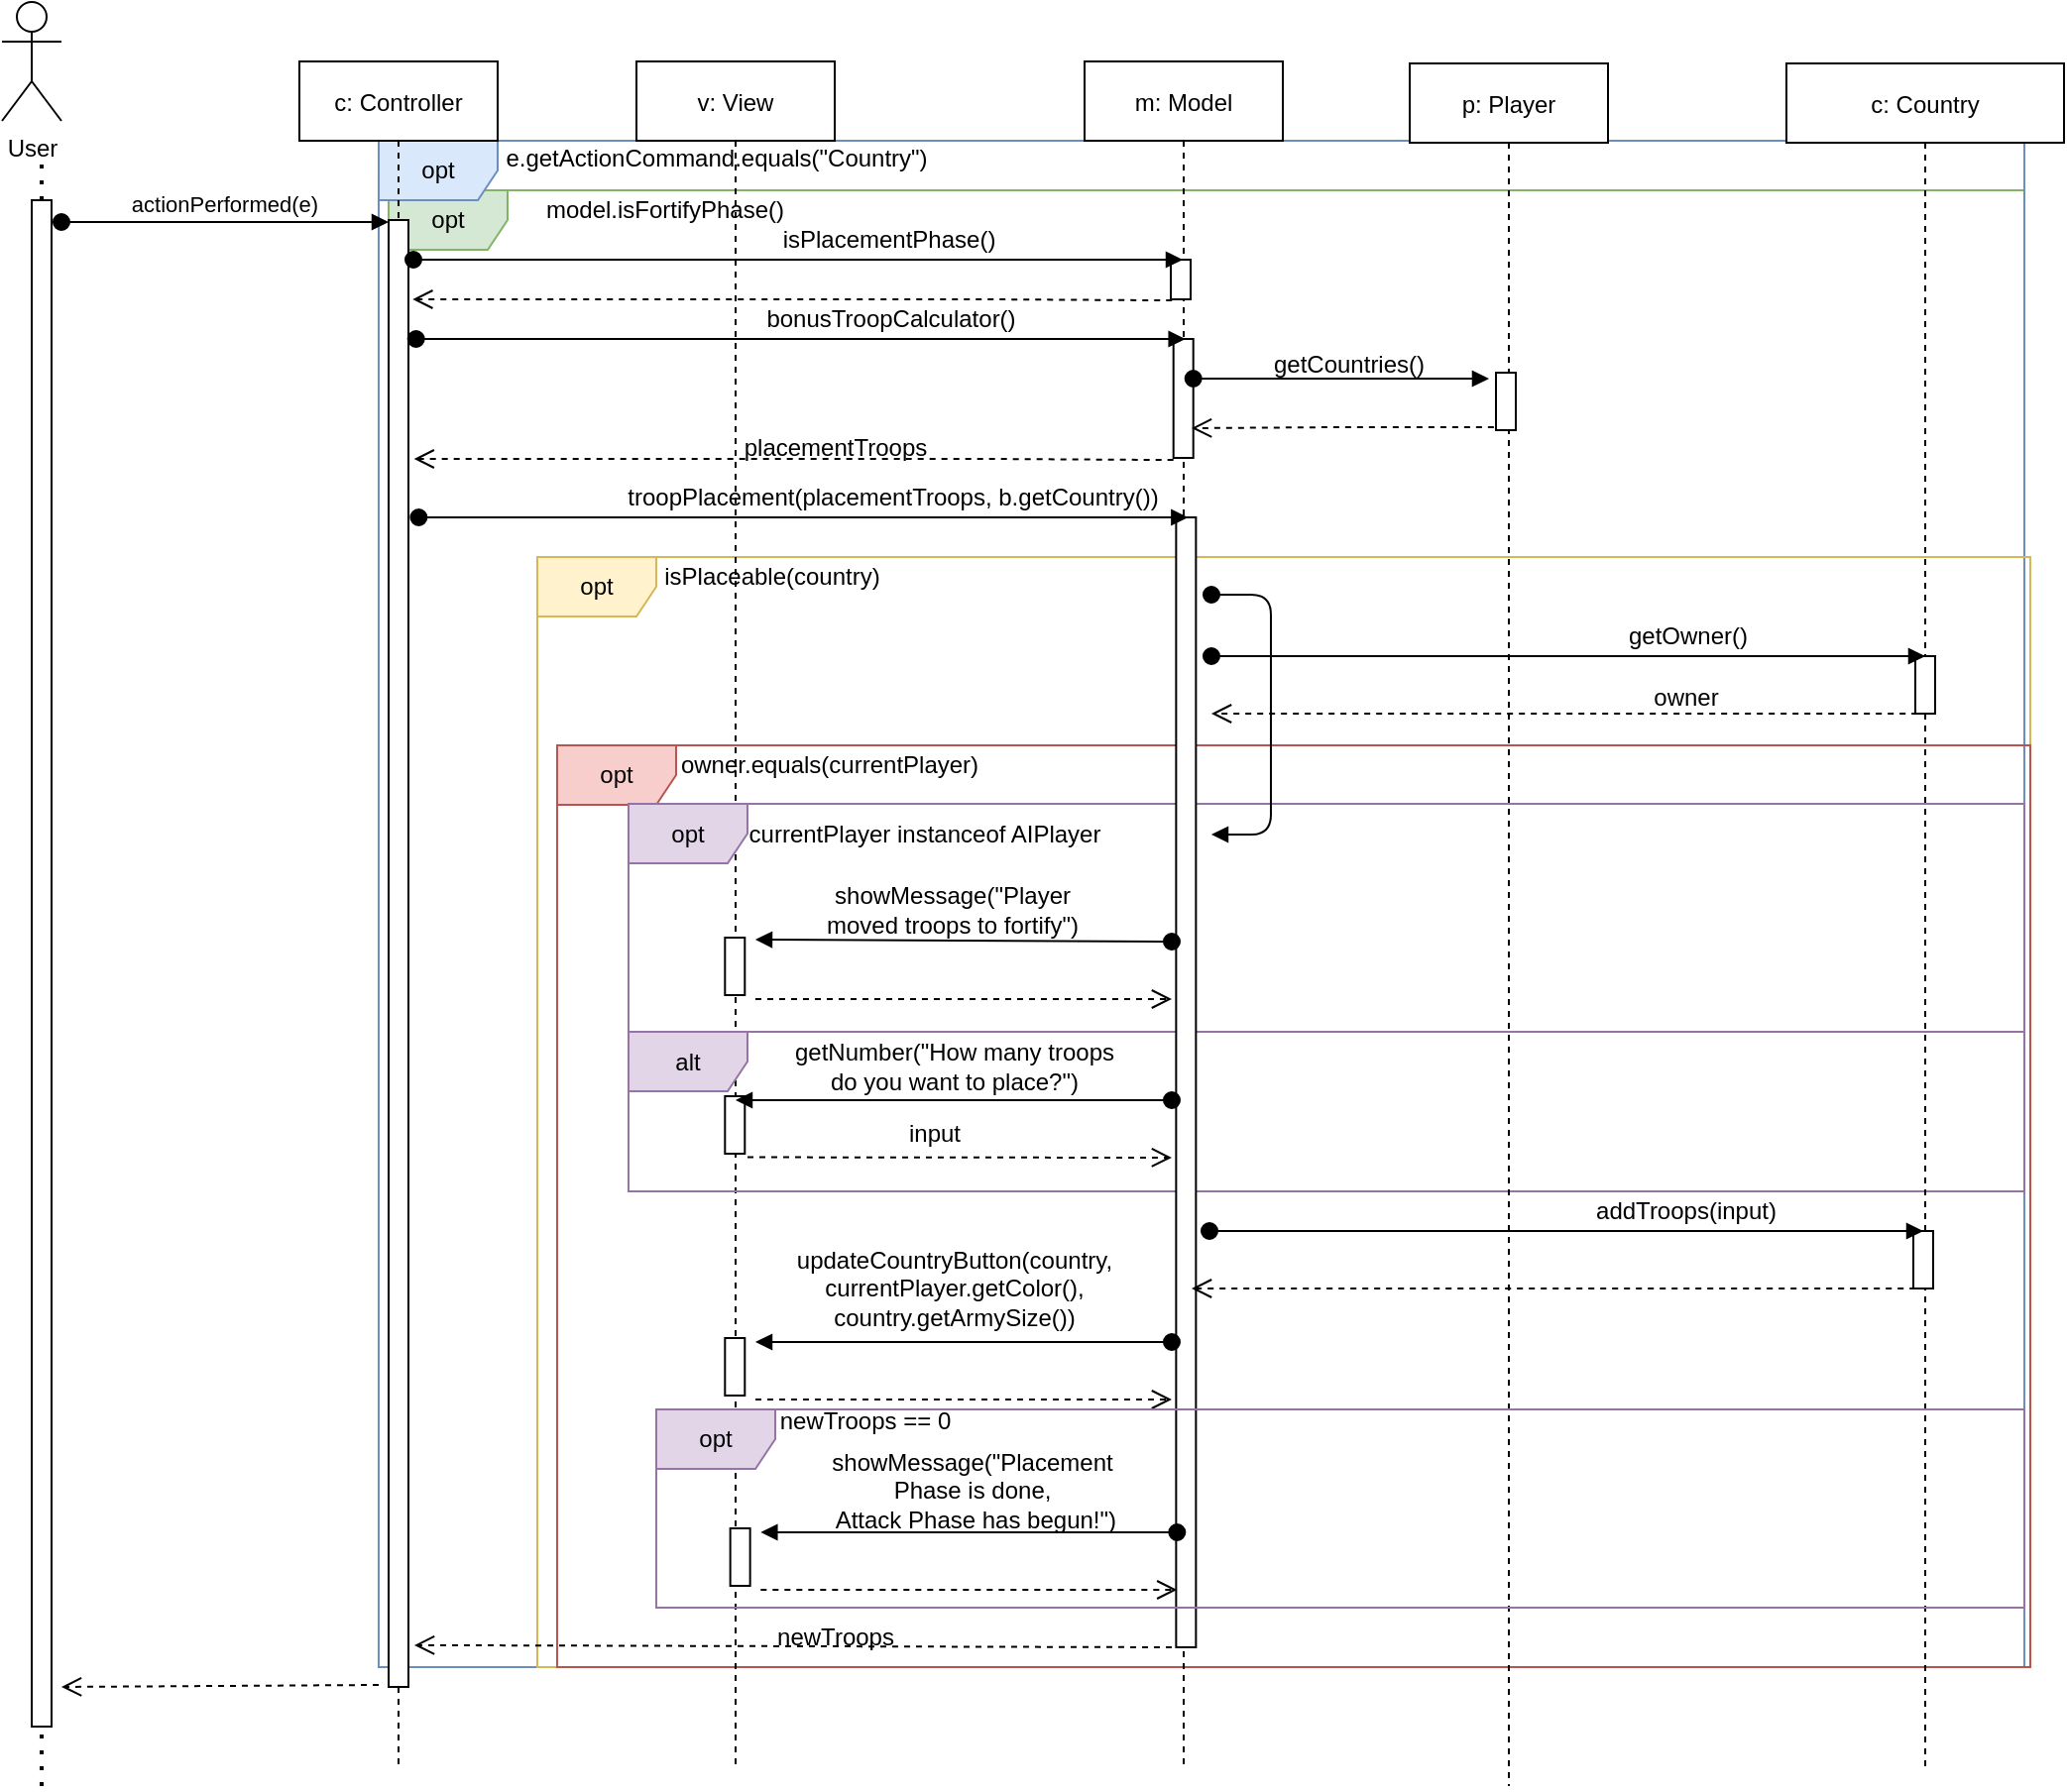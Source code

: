 <mxfile version="13.10.1" type="device"><diagram id="kgpKYQtTHZ0yAKxKKP6v" name="Page-1"><mxGraphModel dx="1422" dy="-1756" grid="1" gridSize="10" guides="1" tooltips="1" connect="1" arrows="1" fold="1" page="1" pageScale="1" pageWidth="1100" pageHeight="850" math="0" shadow="0"><root><mxCell id="0"/><mxCell id="1" parent="0"/><mxCell id="M1NLoPeebxzdTnUPTrrY-69" value="opt" style="shape=umlFrame;whiteSpace=wrap;html=1;fillColor=#d5e8d4;strokeColor=#82b366;" parent="1" vertex="1"><mxGeometry x="204.99" y="2655" width="825" height="745" as="geometry"/></mxCell><mxCell id="M1NLoPeebxzdTnUPTrrY-70" value="opt" style="shape=umlFrame;whiteSpace=wrap;html=1;fillColor=#dae8fc;strokeColor=#6c8ebf;" parent="1" vertex="1"><mxGeometry x="199.99" y="2630" width="830" height="770" as="geometry"/></mxCell><mxCell id="M1NLoPeebxzdTnUPTrrY-1" value="opt" style="shape=umlFrame;whiteSpace=wrap;html=1;fillColor=#fff2cc;strokeColor=#d6b656;" parent="1" vertex="1"><mxGeometry x="279.99" y="2840" width="753" height="560" as="geometry"/></mxCell><mxCell id="M1NLoPeebxzdTnUPTrrY-2" value="owner.equals(currentPlayer)" style="text;html=1;align=center;verticalAlign=middle;resizable=0;points=[];autosize=1;" parent="1" vertex="1"><mxGeometry x="341.99" y="2935" width="170" height="20" as="geometry"/></mxCell><mxCell id="M1NLoPeebxzdTnUPTrrY-3" value="opt" style="shape=umlFrame;whiteSpace=wrap;html=1;fillColor=#f8cecc;strokeColor=#b85450;" parent="1" vertex="1"><mxGeometry x="289.99" y="2935" width="743" height="465" as="geometry"/></mxCell><mxCell id="M1NLoPeebxzdTnUPTrrY-4" value="v: View" style="shape=umlLifeline;perimeter=lifelinePerimeter;container=1;collapsible=0;recursiveResize=0;rounded=0;shadow=0;strokeWidth=1;" parent="1" vertex="1"><mxGeometry x="330" y="2590" width="100" height="860" as="geometry"/></mxCell><mxCell id="M1NLoPeebxzdTnUPTrrY-5" value="" style="points=[];perimeter=orthogonalPerimeter;rounded=0;shadow=0;strokeWidth=1;" parent="M1NLoPeebxzdTnUPTrrY-4" vertex="1"><mxGeometry x="44.65" y="442" width="10" height="29" as="geometry"/></mxCell><mxCell id="M1NLoPeebxzdTnUPTrrY-6" value="" style="html=1;verticalAlign=bottom;endArrow=open;dashed=1;endSize=8;exitX=0.56;exitY=0.614;exitDx=0;exitDy=0;exitPerimeter=0;" parent="1" edge="1"><mxGeometry x="-0.06" relative="1" as="geometry"><mxPoint x="386" y="3142.78" as="sourcePoint"/><mxPoint x="599.99" y="3143" as="targetPoint"/><mxPoint as="offset"/><Array as="points"/></mxGeometry></mxCell><mxCell id="M1NLoPeebxzdTnUPTrrY-7" value="alt" style="shape=umlFrame;whiteSpace=wrap;html=1;fillColor=#e1d5e7;strokeColor=#9673a6;" parent="1" vertex="1"><mxGeometry x="325.99" y="3079.5" width="704" height="80.5" as="geometry"/></mxCell><mxCell id="M1NLoPeebxzdTnUPTrrY-8" value="opt" style="shape=umlFrame;whiteSpace=wrap;html=1;fillColor=#e1d5e7;strokeColor=#9673a6;" parent="1" vertex="1"><mxGeometry x="325.99" y="2964.5" width="704" height="115" as="geometry"/></mxCell><mxCell id="M1NLoPeebxzdTnUPTrrY-9" value="c: Controller" style="shape=umlLifeline;perimeter=lifelinePerimeter;container=1;collapsible=0;recursiveResize=0;rounded=0;shadow=0;strokeWidth=1;" parent="1" vertex="1"><mxGeometry x="160" y="2590" width="99.99" height="860" as="geometry"/></mxCell><mxCell id="M1NLoPeebxzdTnUPTrrY-10" value="" style="points=[];perimeter=orthogonalPerimeter;rounded=0;shadow=0;strokeWidth=1;" parent="M1NLoPeebxzdTnUPTrrY-9" vertex="1"><mxGeometry x="45" y="80" width="10" height="740" as="geometry"/></mxCell><mxCell id="M1NLoPeebxzdTnUPTrrY-11" value="currentPlayer instanceof AIPlayer" style="text;html=1;align=center;verticalAlign=middle;resizable=0;points=[];autosize=1;" parent="M1NLoPeebxzdTnUPTrrY-9" vertex="1"><mxGeometry x="219.99" y="380" width="190" height="20" as="geometry"/></mxCell><mxCell id="M1NLoPeebxzdTnUPTrrY-12" value="User" style="shape=umlActor;verticalLabelPosition=bottom;verticalAlign=top;html=1;" parent="1" vertex="1"><mxGeometry x="10.0" y="2560" width="30" height="60" as="geometry"/></mxCell><mxCell id="M1NLoPeebxzdTnUPTrrY-13" value="m: Model" style="shape=umlLifeline;perimeter=lifelinePerimeter;container=1;collapsible=0;recursiveResize=0;rounded=0;shadow=0;strokeWidth=1;" parent="1" vertex="1"><mxGeometry x="556" y="2590" width="100" height="860" as="geometry"/></mxCell><mxCell id="M1NLoPeebxzdTnUPTrrY-14" value="" style="points=[];perimeter=orthogonalPerimeter;rounded=0;shadow=0;strokeWidth=1;" parent="M1NLoPeebxzdTnUPTrrY-13" vertex="1"><mxGeometry x="43.5" y="100" width="10" height="20" as="geometry"/></mxCell><mxCell id="M1NLoPeebxzdTnUPTrrY-15" value="" style="endArrow=none;dashed=1;html=1;dashPattern=1 3;strokeWidth=2;" parent="1" source="M1NLoPeebxzdTnUPTrrY-16" edge="1"><mxGeometry width="50" height="50" relative="1" as="geometry"><mxPoint x="30.0" y="3040" as="sourcePoint"/><mxPoint x="30.0" y="2640" as="targetPoint"/></mxGeometry></mxCell><mxCell id="M1NLoPeebxzdTnUPTrrY-16" value="" style="points=[];perimeter=orthogonalPerimeter;rounded=0;shadow=0;strokeWidth=1;" parent="1" vertex="1"><mxGeometry x="25.0" y="2660" width="10" height="770" as="geometry"/></mxCell><mxCell id="M1NLoPeebxzdTnUPTrrY-17" value="" style="verticalAlign=bottom;startArrow=oval;endArrow=block;startSize=8;shadow=0;strokeWidth=1;" parent="1" target="M1NLoPeebxzdTnUPTrrY-13" edge="1"><mxGeometry relative="1" as="geometry"><mxPoint x="217.5" y="2690" as="sourcePoint"/><mxPoint x="392.5" y="2690" as="targetPoint"/></mxGeometry></mxCell><mxCell id="M1NLoPeebxzdTnUPTrrY-18" value="" style="html=1;verticalAlign=bottom;endArrow=open;dashed=1;endSize=8;" parent="1" edge="1"><mxGeometry x="-0.06" relative="1" as="geometry"><mxPoint x="199.99" y="3409" as="sourcePoint"/><mxPoint x="39.99" y="3410" as="targetPoint"/><mxPoint as="offset"/><Array as="points"/></mxGeometry></mxCell><mxCell id="M1NLoPeebxzdTnUPTrrY-19" value="actionPerformed(e)" style="verticalAlign=bottom;startArrow=oval;endArrow=block;startSize=8;shadow=0;strokeWidth=1;" parent="1" target="M1NLoPeebxzdTnUPTrrY-10" edge="1"><mxGeometry relative="1" as="geometry"><mxPoint x="39.99" y="2671" as="sourcePoint"/></mxGeometry></mxCell><mxCell id="M1NLoPeebxzdTnUPTrrY-20" value="e.getActionCommand.equals(&quot;Country&quot;)" style="text;html=1;align=center;verticalAlign=middle;resizable=0;points=[];autosize=1;" parent="1" vertex="1"><mxGeometry x="254.99" y="2629" width="230" height="20" as="geometry"/></mxCell><mxCell id="M1NLoPeebxzdTnUPTrrY-21" value="isPlacementPhase()" style="text;html=1;align=center;verticalAlign=middle;resizable=0;points=[];autosize=1;" parent="1" vertex="1"><mxGeometry x="396.99" y="2670" width="120" height="20" as="geometry"/></mxCell><mxCell id="M1NLoPeebxzdTnUPTrrY-22" value="p: Player" style="shape=umlLifeline;perimeter=lifelinePerimeter;container=1;collapsible=0;recursiveResize=0;rounded=0;shadow=0;strokeWidth=1;" parent="1" vertex="1"><mxGeometry x="720" y="2591" width="100" height="869" as="geometry"/></mxCell><mxCell id="M1NLoPeebxzdTnUPTrrY-23" value="" style="points=[];perimeter=orthogonalPerimeter;rounded=0;shadow=0;strokeWidth=1;" parent="M1NLoPeebxzdTnUPTrrY-22" vertex="1"><mxGeometry x="43.5" y="156" width="10" height="29" as="geometry"/></mxCell><mxCell id="M1NLoPeebxzdTnUPTrrY-24" value="model.isFortifyPhase()" style="text;html=1;align=center;verticalAlign=middle;resizable=0;points=[];autosize=1;" parent="1" vertex="1"><mxGeometry x="274.25" y="2655" width="140" height="20" as="geometry"/></mxCell><mxCell id="M1NLoPeebxzdTnUPTrrY-25" value="" style="html=1;verticalAlign=bottom;endArrow=open;dashed=1;endSize=8;exitX=0.43;exitY=0.5;exitDx=0;exitDy=0;exitPerimeter=0;" parent="1" edge="1"><mxGeometry x="-0.06" relative="1" as="geometry"><mxPoint x="600.12" y="2710.56" as="sourcePoint"/><mxPoint x="217.12" y="2710.0" as="targetPoint"/><mxPoint as="offset"/><Array as="points"><mxPoint x="507.62" y="2710"/></Array></mxGeometry></mxCell><mxCell id="M1NLoPeebxzdTnUPTrrY-26" value="" style="points=[];perimeter=orthogonalPerimeter;rounded=0;shadow=0;strokeWidth=1;" parent="1" vertex="1"><mxGeometry x="600.84" y="2730" width="10" height="60" as="geometry"/></mxCell><mxCell id="M1NLoPeebxzdTnUPTrrY-27" value="" style="verticalAlign=bottom;startArrow=oval;endArrow=block;startSize=8;shadow=0;strokeWidth=1;" parent="1" edge="1"><mxGeometry relative="1" as="geometry"><mxPoint x="218.84" y="2730" as="sourcePoint"/><mxPoint x="606.84" y="2730" as="targetPoint"/></mxGeometry></mxCell><mxCell id="M1NLoPeebxzdTnUPTrrY-28" value="" style="html=1;verticalAlign=bottom;endArrow=open;dashed=1;endSize=8;exitX=0.43;exitY=0.5;exitDx=0;exitDy=0;exitPerimeter=0;" parent="1" edge="1"><mxGeometry x="-0.06" relative="1" as="geometry"><mxPoint x="600.84" y="2791.06" as="sourcePoint"/><mxPoint x="217.84" y="2790.5" as="targetPoint"/><mxPoint as="offset"/><Array as="points"><mxPoint x="508.34" y="2790.5"/></Array></mxGeometry></mxCell><mxCell id="M1NLoPeebxzdTnUPTrrY-29" value="bonusTroopCalculator()" style="text;html=1;align=center;verticalAlign=middle;resizable=0;points=[];autosize=1;" parent="1" vertex="1"><mxGeometry x="387.99" y="2710" width="140" height="20" as="geometry"/></mxCell><mxCell id="M1NLoPeebxzdTnUPTrrY-30" value="" style="points=[];perimeter=orthogonalPerimeter;rounded=0;shadow=0;strokeWidth=1;" parent="1" vertex="1"><mxGeometry x="602.18" y="2820" width="10" height="570" as="geometry"/></mxCell><mxCell id="M1NLoPeebxzdTnUPTrrY-31" value="" style="verticalAlign=bottom;startArrow=oval;endArrow=block;startSize=8;shadow=0;strokeWidth=1;" parent="1" edge="1"><mxGeometry relative="1" as="geometry"><mxPoint x="220.18" y="2820" as="sourcePoint"/><mxPoint x="608.18" y="2820" as="targetPoint"/></mxGeometry></mxCell><mxCell id="M1NLoPeebxzdTnUPTrrY-32" value="troopPlacement(placementTroops, b.getCountry())" style="text;html=1;align=center;verticalAlign=middle;resizable=0;points=[];autosize=1;" parent="1" vertex="1"><mxGeometry x="319.33" y="2800" width="280" height="20" as="geometry"/></mxCell><mxCell id="M1NLoPeebxzdTnUPTrrY-33" value="placementTroops" style="text;html=1;align=center;verticalAlign=middle;resizable=0;points=[];autosize=1;" parent="1" vertex="1"><mxGeometry x="375.37" y="2775" width="110" height="20" as="geometry"/></mxCell><mxCell id="M1NLoPeebxzdTnUPTrrY-34" value="" style="verticalAlign=bottom;startArrow=oval;endArrow=block;startSize=8;shadow=0;strokeWidth=1;" parent="1" edge="1"><mxGeometry relative="1" as="geometry"><mxPoint x="610.84" y="2750" as="sourcePoint"/><mxPoint x="759.99" y="2750" as="targetPoint"/></mxGeometry></mxCell><mxCell id="M1NLoPeebxzdTnUPTrrY-35" value="getCountries()" style="text;html=1;align=center;verticalAlign=middle;resizable=0;points=[];autosize=1;" parent="1" vertex="1"><mxGeometry x="644" y="2733" width="90" height="20" as="geometry"/></mxCell><mxCell id="M1NLoPeebxzdTnUPTrrY-36" value="" style="html=1;verticalAlign=bottom;endArrow=open;dashed=1;endSize=8;" parent="1" edge="1"><mxGeometry x="-0.06" relative="1" as="geometry"><mxPoint x="762.43" y="2774.5" as="sourcePoint"/><mxPoint x="609.99" y="2775" as="targetPoint"/><mxPoint as="offset"/><Array as="points"><mxPoint x="682.93" y="2774.5"/></Array></mxGeometry></mxCell><mxCell id="M1NLoPeebxzdTnUPTrrY-37" value="" style="verticalAlign=bottom;startArrow=oval;endArrow=block;startSize=8;shadow=0;strokeWidth=1;" parent="1" edge="1"><mxGeometry relative="1" as="geometry"><mxPoint x="619.99" y="2859" as="sourcePoint"/><mxPoint x="619.99" y="2980" as="targetPoint"/><Array as="points"><mxPoint x="649.99" y="2859"/><mxPoint x="649.99" y="2980"/></Array></mxGeometry></mxCell><mxCell id="M1NLoPeebxzdTnUPTrrY-38" value="isPlaceable(country)" style="text;html=1;align=center;verticalAlign=middle;resizable=0;points=[];autosize=1;" parent="1" vertex="1"><mxGeometry x="338.2" y="2840" width="120" height="20" as="geometry"/></mxCell><mxCell id="M1NLoPeebxzdTnUPTrrY-39" value="c: Country" style="shape=umlLifeline;perimeter=lifelinePerimeter;container=0;collapsible=0;recursiveResize=0;rounded=0;shadow=0;strokeWidth=1;" parent="1" vertex="1"><mxGeometry x="909.99" y="2591" width="140" height="859" as="geometry"/></mxCell><mxCell id="M1NLoPeebxzdTnUPTrrY-40" value="" style="points=[];perimeter=orthogonalPerimeter;rounded=0;shadow=0;strokeWidth=1;" parent="1" vertex="1"><mxGeometry x="974.99" y="2890" width="10" height="29" as="geometry"/></mxCell><mxCell id="M1NLoPeebxzdTnUPTrrY-41" value="getOwner()" style="text;html=1;align=center;verticalAlign=middle;resizable=0;points=[];autosize=1;" parent="1" vertex="1"><mxGeometry x="820" y="2870" width="80" height="20" as="geometry"/></mxCell><mxCell id="M1NLoPeebxzdTnUPTrrY-42" value="" style="verticalAlign=bottom;startArrow=oval;endArrow=block;startSize=8;shadow=0;strokeWidth=1;" parent="1" edge="1"><mxGeometry relative="1" as="geometry"><mxPoint x="619.99" y="2890" as="sourcePoint"/><mxPoint x="979.99" y="2890" as="targetPoint"/></mxGeometry></mxCell><mxCell id="M1NLoPeebxzdTnUPTrrY-43" value="" style="html=1;verticalAlign=bottom;endArrow=open;dashed=1;endSize=8;" parent="1" edge="1"><mxGeometry x="-0.06" relative="1" as="geometry"><mxPoint x="982.09" y="2919" as="sourcePoint"/><mxPoint x="619.99" y="2919" as="targetPoint"/><mxPoint as="offset"/><Array as="points"><mxPoint x="902.59" y="2919"/></Array></mxGeometry></mxCell><mxCell id="M1NLoPeebxzdTnUPTrrY-44" value="owner" style="text;html=1;align=center;verticalAlign=middle;resizable=0;points=[];autosize=1;" parent="1" vertex="1"><mxGeometry x="833.99" y="2900.5" width="50" height="20" as="geometry"/></mxCell><mxCell id="M1NLoPeebxzdTnUPTrrY-45" value="" style="verticalAlign=bottom;startArrow=oval;endArrow=block;startSize=8;shadow=0;strokeWidth=1;" parent="1" edge="1"><mxGeometry relative="1" as="geometry"><mxPoint x="599.99" y="3034" as="sourcePoint"/><mxPoint x="389.99" y="3033" as="targetPoint"/></mxGeometry></mxCell><mxCell id="M1NLoPeebxzdTnUPTrrY-46" value="showMessage(&quot;Player &lt;br&gt;moved troops to fortify&quot;)" style="text;html=1;align=center;verticalAlign=middle;resizable=0;points=[];autosize=1;" parent="1" vertex="1"><mxGeometry x="418.66" y="3003" width="140" height="30" as="geometry"/></mxCell><mxCell id="M1NLoPeebxzdTnUPTrrY-47" value="" style="html=1;verticalAlign=bottom;endArrow=open;dashed=1;endSize=8;" parent="1" edge="1"><mxGeometry x="-0.06" relative="1" as="geometry"><mxPoint x="389.99" y="3063" as="sourcePoint"/><mxPoint x="599.99" y="3063" as="targetPoint"/><mxPoint as="offset"/><Array as="points"/></mxGeometry></mxCell><mxCell id="M1NLoPeebxzdTnUPTrrY-48" value="" style="points=[];perimeter=orthogonalPerimeter;rounded=0;shadow=0;strokeWidth=1;" parent="1" vertex="1"><mxGeometry x="374.65" y="3112" width="10" height="29" as="geometry"/></mxCell><mxCell id="M1NLoPeebxzdTnUPTrrY-49" value="" style="verticalAlign=bottom;startArrow=oval;endArrow=block;startSize=8;shadow=0;strokeWidth=1;" parent="1" edge="1"><mxGeometry relative="1" as="geometry"><mxPoint x="599.99" y="3114" as="sourcePoint"/><mxPoint x="379.99" y="3114" as="targetPoint"/></mxGeometry></mxCell><mxCell id="M1NLoPeebxzdTnUPTrrY-50" value="getNumber(&quot;How many troops &lt;br&gt;do you want to place?&quot;)" style="text;html=1;align=center;verticalAlign=middle;resizable=0;points=[];autosize=1;" parent="1" vertex="1"><mxGeometry x="399.99" y="3082" width="180" height="30" as="geometry"/></mxCell><mxCell id="M1NLoPeebxzdTnUPTrrY-51" value="input" style="text;html=1;align=center;verticalAlign=middle;resizable=0;points=[];autosize=1;" parent="1" vertex="1"><mxGeometry x="459.99" y="3121" width="40" height="20" as="geometry"/></mxCell><mxCell id="M1NLoPeebxzdTnUPTrrY-52" value="" style="points=[];perimeter=orthogonalPerimeter;rounded=0;shadow=0;strokeWidth=1;" parent="1" vertex="1"><mxGeometry x="974" y="3180" width="10" height="29" as="geometry"/></mxCell><mxCell id="M1NLoPeebxzdTnUPTrrY-53" value="addTroops(input)" style="text;html=1;align=center;verticalAlign=middle;resizable=0;points=[];autosize=1;" parent="1" vertex="1"><mxGeometry x="804.01" y="3160" width="110" height="20" as="geometry"/></mxCell><mxCell id="M1NLoPeebxzdTnUPTrrY-54" value="" style="verticalAlign=bottom;startArrow=oval;endArrow=block;startSize=8;shadow=0;strokeWidth=1;" parent="1" edge="1"><mxGeometry relative="1" as="geometry"><mxPoint x="619" y="3180" as="sourcePoint"/><mxPoint x="979.0" y="3180" as="targetPoint"/></mxGeometry></mxCell><mxCell id="M1NLoPeebxzdTnUPTrrY-55" value="" style="html=1;verticalAlign=bottom;endArrow=open;dashed=1;endSize=8;" parent="1" edge="1"><mxGeometry x="-0.06" relative="1" as="geometry"><mxPoint x="981.1" y="3209" as="sourcePoint"/><mxPoint x="609.99" y="3209" as="targetPoint"/><mxPoint as="offset"/><Array as="points"><mxPoint x="901.6" y="3209"/></Array></mxGeometry></mxCell><mxCell id="M1NLoPeebxzdTnUPTrrY-56" value="" style="points=[];perimeter=orthogonalPerimeter;rounded=0;shadow=0;strokeWidth=1;" parent="1" vertex="1"><mxGeometry x="374.65" y="3234" width="10" height="29" as="geometry"/></mxCell><mxCell id="M1NLoPeebxzdTnUPTrrY-57" value="" style="verticalAlign=bottom;startArrow=oval;endArrow=block;startSize=8;shadow=0;strokeWidth=1;" parent="1" edge="1"><mxGeometry relative="1" as="geometry"><mxPoint x="599.99" y="3236" as="sourcePoint"/><mxPoint x="389.99" y="3236" as="targetPoint"/></mxGeometry></mxCell><mxCell id="M1NLoPeebxzdTnUPTrrY-58" value="updateCountryButton(country, &lt;br&gt;currentPlayer.getColor(), &lt;br&gt;country.getArmySize())" style="text;html=1;align=center;verticalAlign=middle;resizable=0;points=[];autosize=1;" parent="1" vertex="1"><mxGeometry x="404.99" y="3184" width="170" height="50" as="geometry"/></mxCell><mxCell id="M1NLoPeebxzdTnUPTrrY-59" value="" style="html=1;verticalAlign=bottom;endArrow=open;dashed=1;endSize=8;" parent="1" edge="1"><mxGeometry x="-0.06" relative="1" as="geometry"><mxPoint x="389.99" y="3265" as="sourcePoint"/><mxPoint x="599.99" y="3265" as="targetPoint"/><mxPoint as="offset"/><Array as="points"/></mxGeometry></mxCell><mxCell id="M1NLoPeebxzdTnUPTrrY-60" value="opt" style="shape=umlFrame;whiteSpace=wrap;html=1;fillColor=#e1d5e7;strokeColor=#9673a6;" parent="1" vertex="1"><mxGeometry x="339.99" y="3270" width="690" height="100" as="geometry"/></mxCell><mxCell id="M1NLoPeebxzdTnUPTrrY-61" value="" style="points=[];perimeter=orthogonalPerimeter;rounded=0;shadow=0;strokeWidth=1;" parent="1" vertex="1"><mxGeometry x="377.32" y="3330" width="10" height="29" as="geometry"/></mxCell><mxCell id="M1NLoPeebxzdTnUPTrrY-62" value="" style="verticalAlign=bottom;startArrow=oval;endArrow=block;startSize=8;shadow=0;strokeWidth=1;" parent="1" edge="1"><mxGeometry relative="1" as="geometry"><mxPoint x="602.66" y="3332" as="sourcePoint"/><mxPoint x="392.66" y="3332" as="targetPoint"/></mxGeometry></mxCell><mxCell id="M1NLoPeebxzdTnUPTrrY-63" value="showMessage(&quot;Placement &lt;br&gt;Phase is done,&lt;br&gt;&amp;nbsp;Attack Phase has begun!&quot;)" style="text;html=1;align=center;verticalAlign=middle;resizable=0;points=[];autosize=1;" parent="1" vertex="1"><mxGeometry x="418.66" y="3286" width="160" height="50" as="geometry"/></mxCell><mxCell id="M1NLoPeebxzdTnUPTrrY-64" value="" style="html=1;verticalAlign=bottom;endArrow=open;dashed=1;endSize=8;" parent="1" edge="1"><mxGeometry x="-0.06" relative="1" as="geometry"><mxPoint x="392.66" y="3361" as="sourcePoint"/><mxPoint x="602.66" y="3361" as="targetPoint"/><mxPoint as="offset"/><Array as="points"/></mxGeometry></mxCell><mxCell id="M1NLoPeebxzdTnUPTrrY-65" value="" style="html=1;verticalAlign=bottom;endArrow=open;dashed=1;endSize=8;entryX=0.58;entryY=0.929;entryDx=0;entryDy=0;entryPerimeter=0;" parent="1" target="M1NLoPeebxzdTnUPTrrY-9" edge="1"><mxGeometry x="-0.06" relative="1" as="geometry"><mxPoint x="599.99" y="3390" as="sourcePoint"/><mxPoint x="219.99" y="3393" as="targetPoint"/><mxPoint as="offset"/><Array as="points"/></mxGeometry></mxCell><mxCell id="M1NLoPeebxzdTnUPTrrY-66" value="newTroops" style="text;html=1;align=center;verticalAlign=middle;resizable=0;points=[];autosize=1;" parent="1" vertex="1"><mxGeometry x="394.65" y="3375" width="70" height="20" as="geometry"/></mxCell><mxCell id="M1NLoPeebxzdTnUPTrrY-67" value="newTroops == 0" style="text;html=1;align=center;verticalAlign=middle;resizable=0;points=[];autosize=1;" parent="1" vertex="1"><mxGeometry x="394.65" y="3266" width="100" height="20" as="geometry"/></mxCell><mxCell id="M1NLoPeebxzdTnUPTrrY-68" value="" style="endArrow=none;dashed=1;html=1;dashPattern=1 3;strokeWidth=2;" parent="1" edge="1"><mxGeometry width="50" height="50" relative="1" as="geometry"><mxPoint x="29.99" y="3460" as="sourcePoint"/><mxPoint x="29.99" y="3430" as="targetPoint"/></mxGeometry></mxCell></root></mxGraphModel></diagram></mxfile>